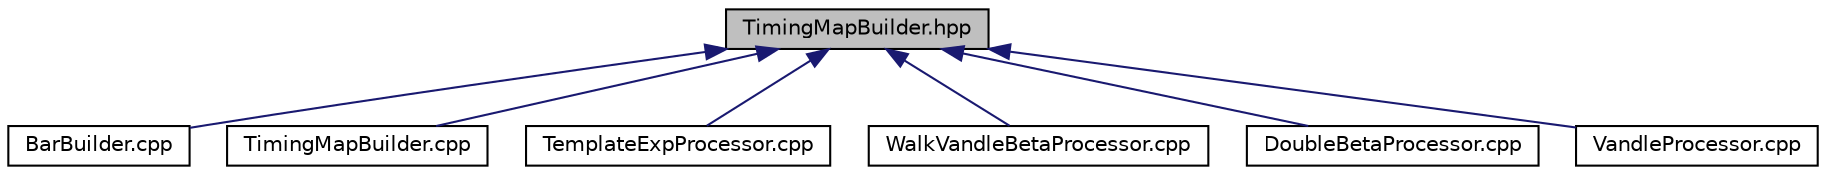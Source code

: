 digraph "TimingMapBuilder.hpp"
{
  edge [fontname="Helvetica",fontsize="10",labelfontname="Helvetica",labelfontsize="10"];
  node [fontname="Helvetica",fontsize="10",shape=record];
  Node1 [label="TimingMapBuilder.hpp",height=0.2,width=0.4,color="black", fillcolor="grey75", style="filled", fontcolor="black"];
  Node1 -> Node2 [dir="back",color="midnightblue",fontsize="10",style="solid",fontname="Helvetica"];
  Node2 [label="BarBuilder.cpp",height=0.2,width=0.4,color="black", fillcolor="white", style="filled",URL="$d8/dde/_bar_builder_8cpp.html",tooltip="A class that builds bar type detectors. "];
  Node1 -> Node3 [dir="back",color="midnightblue",fontsize="10",style="solid",fontname="Helvetica"];
  Node3 [label="TimingMapBuilder.cpp",height=0.2,width=0.4,color="black", fillcolor="white", style="filled",URL="$d9/dec/_timing_map_builder_8cpp.html",tooltip="A Class to build TimingMaps. "];
  Node1 -> Node4 [dir="back",color="midnightblue",fontsize="10",style="solid",fontname="Helvetica"];
  Node4 [label="TemplateExpProcessor.cpp",height=0.2,width=0.4,color="black", fillcolor="white", style="filled",URL="$de/dd7/_template_exp_processor_8cpp.html",tooltip="Example class for experiment specific setups. "];
  Node1 -> Node5 [dir="back",color="midnightblue",fontsize="10",style="solid",fontname="Helvetica"];
  Node5 [label="WalkVandleBetaProcessor.cpp",height=0.2,width=0.4,color="black", fillcolor="white", style="filled",URL="$da/d74/_walk_vandle_beta_processor_8cpp.html",tooltip="A class to determine the walk between Vandle and the LeRIBSS betas. "];
  Node1 -> Node6 [dir="back",color="midnightblue",fontsize="10",style="solid",fontname="Helvetica"];
  Node6 [label="DoubleBetaProcessor.cpp",height=0.2,width=0.4,color="black", fillcolor="white", style="filled",URL="$d6/d1f/_double_beta_processor_8cpp.html",tooltip="A DoubleBeta processor class that can be used to analyze double beta detectors. "];
  Node1 -> Node7 [dir="back",color="midnightblue",fontsize="10",style="solid",fontname="Helvetica"];
  Node7 [label="VandleProcessor.cpp",height=0.2,width=0.4,color="black", fillcolor="white", style="filled",URL="$d8/d7f/_vandle_processor_8cpp.html",tooltip="Processes information for VANDLE. "];
}
